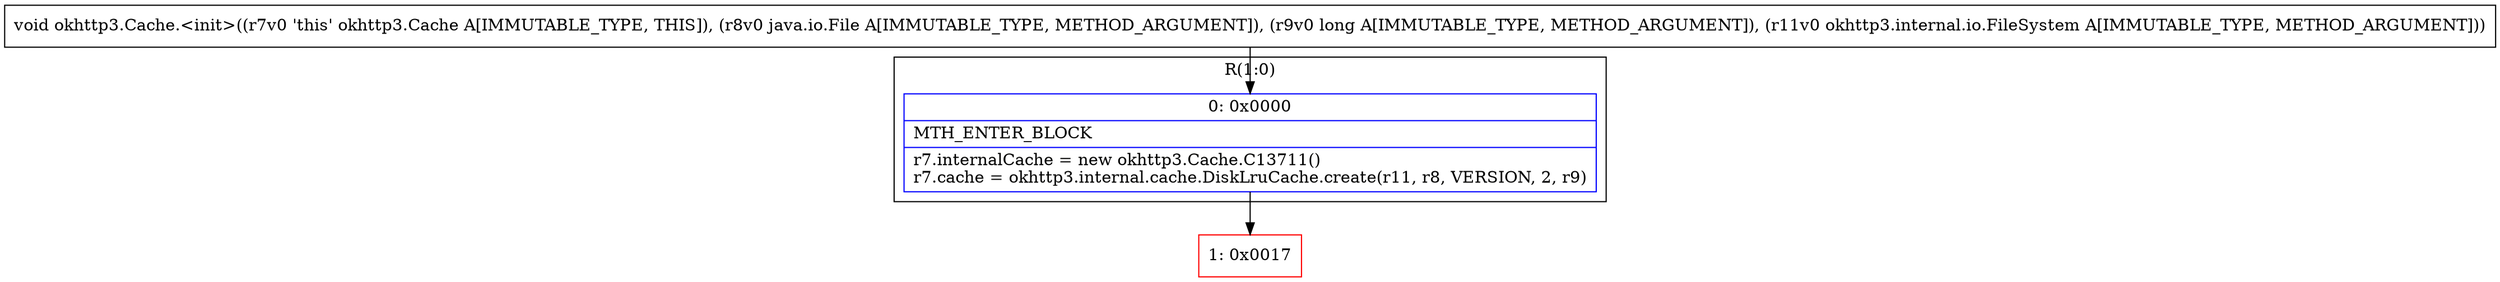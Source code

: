 digraph "CFG forokhttp3.Cache.\<init\>(Ljava\/io\/File;JLokhttp3\/internal\/io\/FileSystem;)V" {
subgraph cluster_Region_361464597 {
label = "R(1:0)";
node [shape=record,color=blue];
Node_0 [shape=record,label="{0\:\ 0x0000|MTH_ENTER_BLOCK\l|r7.internalCache = new okhttp3.Cache.C13711()\lr7.cache = okhttp3.internal.cache.DiskLruCache.create(r11, r8, VERSION, 2, r9)\l}"];
}
Node_1 [shape=record,color=red,label="{1\:\ 0x0017}"];
MethodNode[shape=record,label="{void okhttp3.Cache.\<init\>((r7v0 'this' okhttp3.Cache A[IMMUTABLE_TYPE, THIS]), (r8v0 java.io.File A[IMMUTABLE_TYPE, METHOD_ARGUMENT]), (r9v0 long A[IMMUTABLE_TYPE, METHOD_ARGUMENT]), (r11v0 okhttp3.internal.io.FileSystem A[IMMUTABLE_TYPE, METHOD_ARGUMENT])) }"];
MethodNode -> Node_0;
Node_0 -> Node_1;
}

